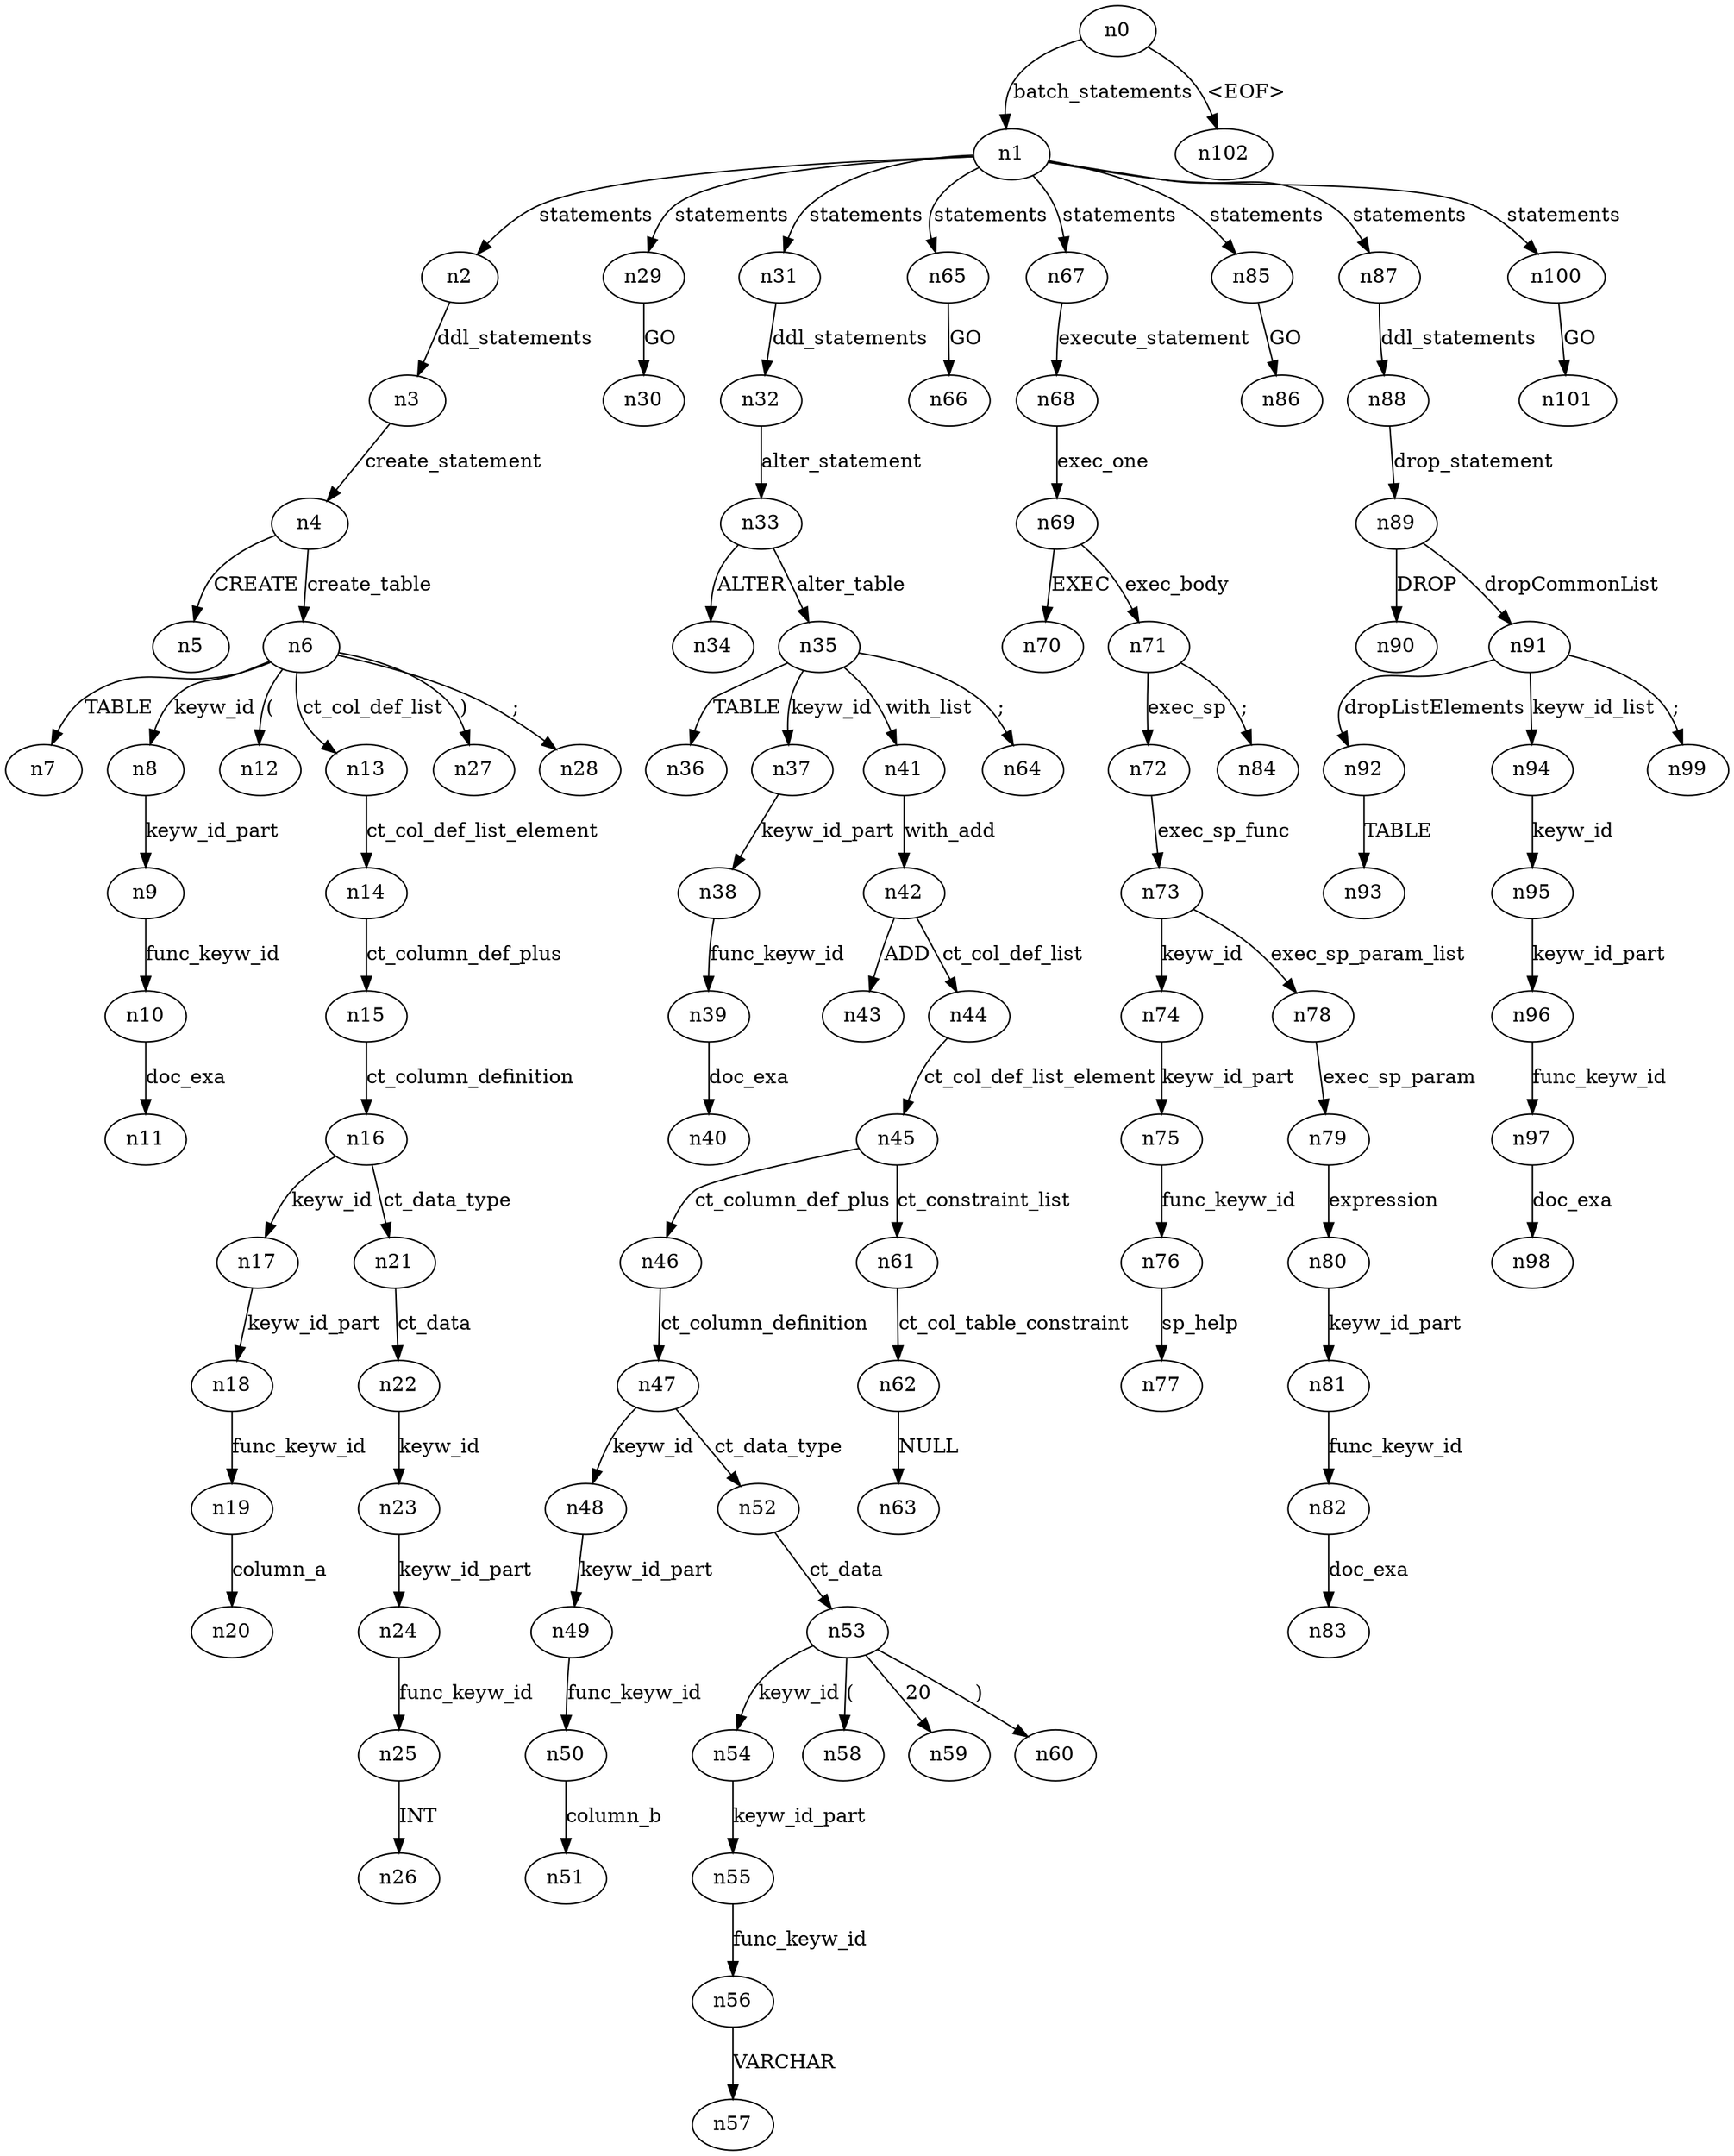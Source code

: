 digraph ParseTree {
  n0 -> n1 [label="batch_statements"];
  n1 -> n2 [label="statements"];
  n2 -> n3 [label="ddl_statements"];
  n3 -> n4 [label="create_statement"];
  n4 -> n5 [label="CREATE"];
  n4 -> n6 [label="create_table"];
  n6 -> n7 [label="TABLE"];
  n6 -> n8 [label="keyw_id"];
  n8 -> n9 [label="keyw_id_part"];
  n9 -> n10 [label="func_keyw_id"];
  n10 -> n11 [label="doc_exa"];
  n6 -> n12 [label="("];
  n6 -> n13 [label="ct_col_def_list"];
  n13 -> n14 [label="ct_col_def_list_element"];
  n14 -> n15 [label="ct_column_def_plus"];
  n15 -> n16 [label="ct_column_definition"];
  n16 -> n17 [label="keyw_id"];
  n17 -> n18 [label="keyw_id_part"];
  n18 -> n19 [label="func_keyw_id"];
  n19 -> n20 [label="column_a"];
  n16 -> n21 [label="ct_data_type"];
  n21 -> n22 [label="ct_data"];
  n22 -> n23 [label="keyw_id"];
  n23 -> n24 [label="keyw_id_part"];
  n24 -> n25 [label="func_keyw_id"];
  n25 -> n26 [label="INT"];
  n6 -> n27 [label=")"];
  n6 -> n28 [label=";"];
  n1 -> n29 [label="statements"];
  n29 -> n30 [label="GO"];
  n1 -> n31 [label="statements"];
  n31 -> n32 [label="ddl_statements"];
  n32 -> n33 [label="alter_statement"];
  n33 -> n34 [label="ALTER"];
  n33 -> n35 [label="alter_table"];
  n35 -> n36 [label="TABLE"];
  n35 -> n37 [label="keyw_id"];
  n37 -> n38 [label="keyw_id_part"];
  n38 -> n39 [label="func_keyw_id"];
  n39 -> n40 [label="doc_exa"];
  n35 -> n41 [label="with_list"];
  n41 -> n42 [label="with_add"];
  n42 -> n43 [label="ADD"];
  n42 -> n44 [label="ct_col_def_list"];
  n44 -> n45 [label="ct_col_def_list_element"];
  n45 -> n46 [label="ct_column_def_plus"];
  n46 -> n47 [label="ct_column_definition"];
  n47 -> n48 [label="keyw_id"];
  n48 -> n49 [label="keyw_id_part"];
  n49 -> n50 [label="func_keyw_id"];
  n50 -> n51 [label="column_b"];
  n47 -> n52 [label="ct_data_type"];
  n52 -> n53 [label="ct_data"];
  n53 -> n54 [label="keyw_id"];
  n54 -> n55 [label="keyw_id_part"];
  n55 -> n56 [label="func_keyw_id"];
  n56 -> n57 [label="VARCHAR"];
  n53 -> n58 [label="("];
  n53 -> n59 [label="20"];
  n53 -> n60 [label=")"];
  n45 -> n61 [label="ct_constraint_list"];
  n61 -> n62 [label="ct_col_table_constraint"];
  n62 -> n63 [label="NULL"];
  n35 -> n64 [label=";"];
  n1 -> n65 [label="statements"];
  n65 -> n66 [label="GO"];
  n1 -> n67 [label="statements"];
  n67 -> n68 [label="execute_statement"];
  n68 -> n69 [label="exec_one"];
  n69 -> n70 [label="EXEC"];
  n69 -> n71 [label="exec_body"];
  n71 -> n72 [label="exec_sp"];
  n72 -> n73 [label="exec_sp_func"];
  n73 -> n74 [label="keyw_id"];
  n74 -> n75 [label="keyw_id_part"];
  n75 -> n76 [label="func_keyw_id"];
  n76 -> n77 [label="sp_help"];
  n73 -> n78 [label="exec_sp_param_list"];
  n78 -> n79 [label="exec_sp_param"];
  n79 -> n80 [label="expression"];
  n80 -> n81 [label="keyw_id_part"];
  n81 -> n82 [label="func_keyw_id"];
  n82 -> n83 [label="doc_exa"];
  n71 -> n84 [label=";"];
  n1 -> n85 [label="statements"];
  n85 -> n86 [label="GO"];
  n1 -> n87 [label="statements"];
  n87 -> n88 [label="ddl_statements"];
  n88 -> n89 [label="drop_statement"];
  n89 -> n90 [label="DROP"];
  n89 -> n91 [label="dropCommonList"];
  n91 -> n92 [label="dropListElements"];
  n92 -> n93 [label="TABLE"];
  n91 -> n94 [label="keyw_id_list"];
  n94 -> n95 [label="keyw_id"];
  n95 -> n96 [label="keyw_id_part"];
  n96 -> n97 [label="func_keyw_id"];
  n97 -> n98 [label="doc_exa"];
  n91 -> n99 [label=";"];
  n1 -> n100 [label="statements"];
  n100 -> n101 [label="GO"];
  n0 -> n102 [label="<EOF>"];
}